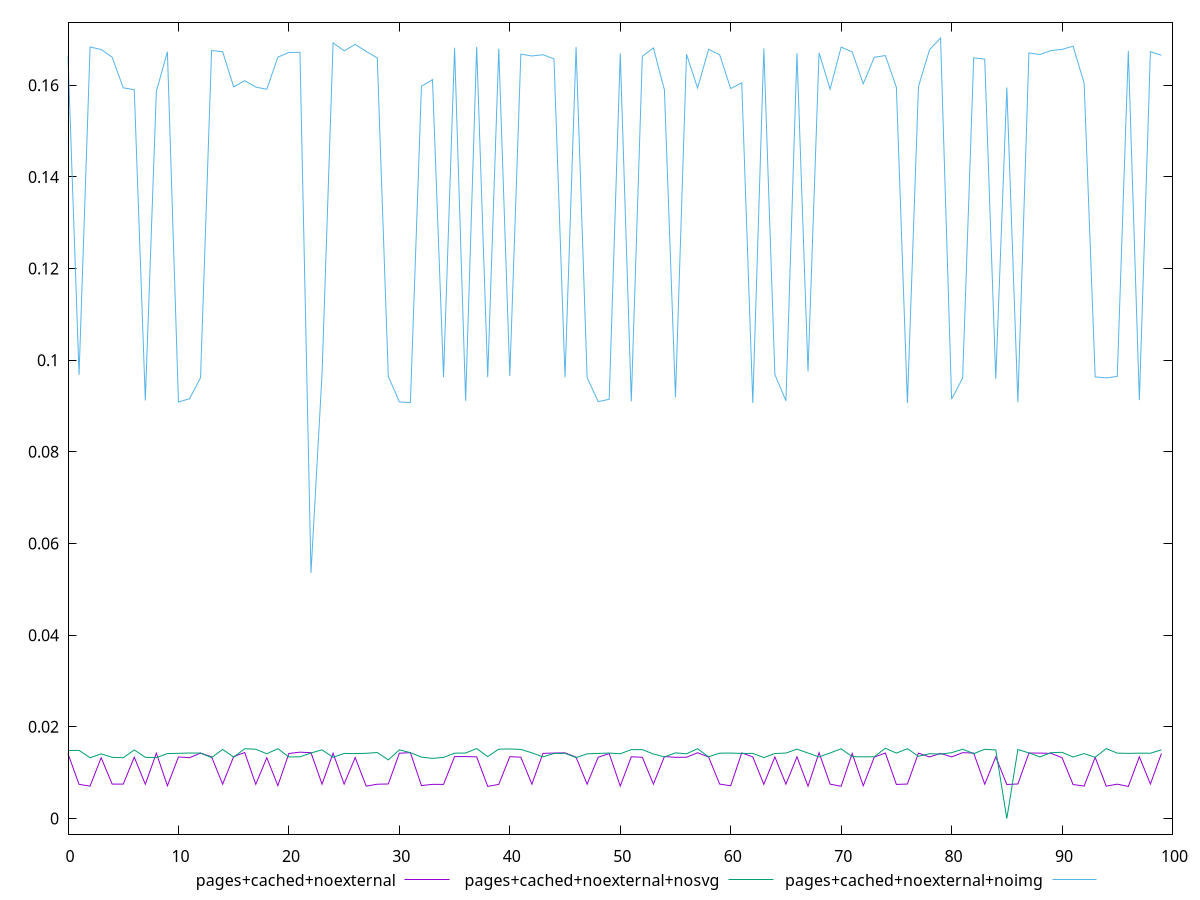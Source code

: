 $_pagesCachedNoexternal <<EOF
0.014133772775745013
0.007463150793283968
0.007068843315871487
0.013273505285919585
0.007505105722451444
0.007507750399193491
0.013380698230401389
0.007480135806477273
0.014254693635072035
0.007145782021347635
0.013429764696021307
0.01327329414559597
0.014276419738195434
0.013456456749136092
0.0074894351206812315
0.013518465194867935
0.014406774439151948
0.007461219785868778
0.013266387087296105
0.00717773364145502
0.014194328487782515
0.014478916151333676
0.014362717657026236
0.0075001749902562365
0.01424450568170732
0.007515898810306176
0.013306966818532717
0.0070613374657626515
0.0074863985299050695
0.007537481336304053
0.014253208127157468
0.014372207348107291
0.007188416350074778
0.007459172780629186
0.007447701112145322
0.013507560616925207
0.0135174796069783
0.013450194275483385
0.007016384772714712
0.007444321378060226
0.013495897699097259
0.013382173784850682
0.007495912440169783
0.014213846706493616
0.014289934962827155
0.014319081465740346
0.013377119575004592
0.007494676644444143
0.01336885093055279
0.01416539280567175
0.007086340754305476
0.013472522277941823
0.01336493425333768
0.007503719345489324
0.013518597381394104
0.013353567291054524
0.013374083093675992
0.014349833350425334
0.013412725742319054
0.007510879777782975
0.007140366766995809
0.014316632248418615
0.013447399372982505
0.007466605423081418
0.01344181288612828
0.007503084419435813
0.01346002334259655
0.007061619921897744
0.014369521420598164
0.007506784772812025
0.007035472036885038
0.01420091810081836
0.007142183592797224
0.013403275185711494
0.01430224889523557
0.007440597432208096
0.007525060344939494
0.014271498176480324
0.013431198272915501
0.014208063353181144
0.013448450784697252
0.014369673693333196
0.014280328617171989
0.007497336390734632
0.013455363462838599
0.0074270507644305095
0.007535783699371246
0.014289763571967151
0.01427694673397567
0.014214682551268731
0.013269895766600759
0.007418293384069463
0.007079481978980673
0.01335067760275177
0.0070613439964109515
0.007501421831070276
0.006999900201620501
0.013468820653159574
0.007522344206753462
0.014199286116331589
EOF
$_pagesCachedNoexternalNosvg <<EOF
0.014841071220705382
0.014868309579591732
0.013266191501794034
0.014101875628934946
0.013361455229774943
0.013262580382748135
0.014963069014438224
0.01335906554963423
0.0132823504669487
0.014175190439002061
0.014224459811120138
0.014296963768151538
0.014289359230847676
0.013294440912636207
0.015077935690830935
0.013405747206602925
0.015227721324413468
0.015115717835457843
0.014130206969674375
0.015236564385530393
0.013434262401932351
0.013463365733174248
0.01429873524910763
0.014987183321750197
0.013357609662626946
0.014208400857259551
0.014169807332316986
0.014229681533263039
0.014400400674421554
0.012788289739281533
0.014989592476264468
0.01437249354210135
0.013405401834641228
0.01312557027294975
0.013332696226322382
0.01426285093416546
0.01428573232299879
0.015270221258068373
0.013512202513491667
0.015134407163588381
0.015178332624094792
0.015082488566362962
0.01433279752712402
0.013453142184649769
0.014195864025871807
0.014226896485384333
0.013289169475852625
0.014119375236319398
0.014199663092955062
0.014285797199914463
0.014126944729058233
0.015034886443832052
0.015032949735218015
0.014081051138428557
0.013444627486535021
0.014323328997004281
0.014129070117026243
0.015221302218364263
0.013471558356134838
0.01425754060201817
0.014286757080182233
0.014201352997813554
0.01421355872390151
0.013292530018594761
0.01418702333409172
0.014280225519351153
0.015137299695285267
0.014290196213066209
0.01343932322077196
0.01430675462627129
0.015212022702709826
0.013500255830591057
0.013460185767960764
0.013475937858911491
0.015333599278725352
0.014274735810253958
0.015236407020091325
0.013575145310871617
0.014139277115341187
0.014057929811217618
0.014361710834747132
0.01512842875312087
0.014157860292056512
0.015106887754318288
0.014960282536599867
0.0000010572423129739938
0.015059951411976524
0.014321337652653365
0.013435983188310463
0.01436743829172038
0.014447913045968375
0.013417249981469093
0.014176023997715614
0.013352773574264787
0.015260991777790223
0.014267671474710586
0.014213388254212311
0.014261085584352517
0.014250919587833255
0.014986692809706936
EOF
$_pagesCachedNoexternalNoimg <<EOF
0.1663725773593906
0.09679889068701558
0.1683508680221925
0.16778157896273105
0.16611665321252433
0.15943643793547346
0.15901836829317695
0.09121835246775978
0.15866798104367863
0.16729963850035118
0.09087470210143456
0.09158794450387425
0.09616932895399499
0.16756371246299906
0.16732392740017155
0.15963147724358012
0.16098688837012798
0.15959119175550396
0.1591181019308875
0.16612366203658818
0.16714775572659846
0.16717227053395728
0.053587878043642234
0.09695202672196257
0.16924750886609613
0.16748915471860748
0.1689024665375155
0.16737487056298633
0.165949281925513
0.0964447625472506
0.09091300415822057
0.09073678069379554
0.1597723267435358
0.1612276724304752
0.09630027930102497
0.16817917162089552
0.09114961194588167
0.16834387810892137
0.09631799021775911
0.16795227111430966
0.09654802678762703
0.1667889211019371
0.16637506389518175
0.16665581964857645
0.16575678854489712
0.09628040688821177
0.16833672576638037
0.09620100632169826
0.0909657704944552
0.0914772278962051
0.16695290677901475
0.09104976542890397
0.16630367710667648
0.16813888715005632
0.1589816510974406
0.09191932840120931
0.16676087112820526
0.15939051490556233
0.16783066892701404
0.16664490331364945
0.15926514071162823
0.16051246413468256
0.09066574506605618
0.16800505046625724
0.09687113228105154
0.09114359631234159
0.1669981075546782
0.09756287254888513
0.16706532465070378
0.1591573863489807
0.16832407877193806
0.16726002669650314
0.16031199655381934
0.16608825736686839
0.1664782156969129
0.1595882041772515
0.09066548941648112
0.15969709352333844
0.1677040104109862
0.17032300048272964
0.09152012372761509
0.09609488313812864
0.16597551452688397
0.16569361690144446
0.09591673081781549
0.15950322281090146
0.09085526648645276
0.1670298012496485
0.1666976396377512
0.1675614081526458
0.16782077780431937
0.1685168879386022
0.16043634755869762
0.09635856583957897
0.0961379604220014
0.09646455487074695
0.16749895647415458
0.09127812297173077
0.16730826180936742
0.16652635159710877
EOF
set key outside below
set terminal pngcairo
set output "report_00005_2020-11-02T22-26-11.212Z/largest-contentful-paint/largest-contentful-paint_pages+cached+noexternal_pages+cached+noexternal+nosvg_pages+cached+noexternal+noimg.png"
set yrange [-0.0034053816224953594:0.17372943934753796]
plot $_pagesCachedNoexternal title "pages+cached+noexternal" with line ,$_pagesCachedNoexternalNosvg title "pages+cached+noexternal+nosvg" with line ,$_pagesCachedNoexternalNoimg title "pages+cached+noexternal+noimg" with line ,